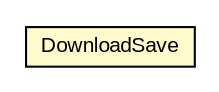 #!/usr/local/bin/dot
#
# Class diagram 
# Generated by UMLGraph version 5.1 (http://www.umlgraph.org/)
#

digraph G {
	edge [fontname="arial",fontsize=10,labelfontname="arial",labelfontsize=10];
	node [fontname="arial",fontsize=10,shape=plaintext];
	nodesep=0.25;
	ranksep=0.5;
	// RiskGame.DownloadSave
	c118 [label=<<table title="RiskGame.DownloadSave" border="0" cellborder="1" cellspacing="0" cellpadding="2" port="p" bgcolor="lemonChiffon" href="./DownloadSave.html">
		<tr><td><table border="0" cellspacing="0" cellpadding="1">
<tr><td align="center" balign="center"> DownloadSave </td></tr>
		</table></td></tr>
		</table>>, fontname="arial", fontcolor="black", fontsize=10.0];
}

